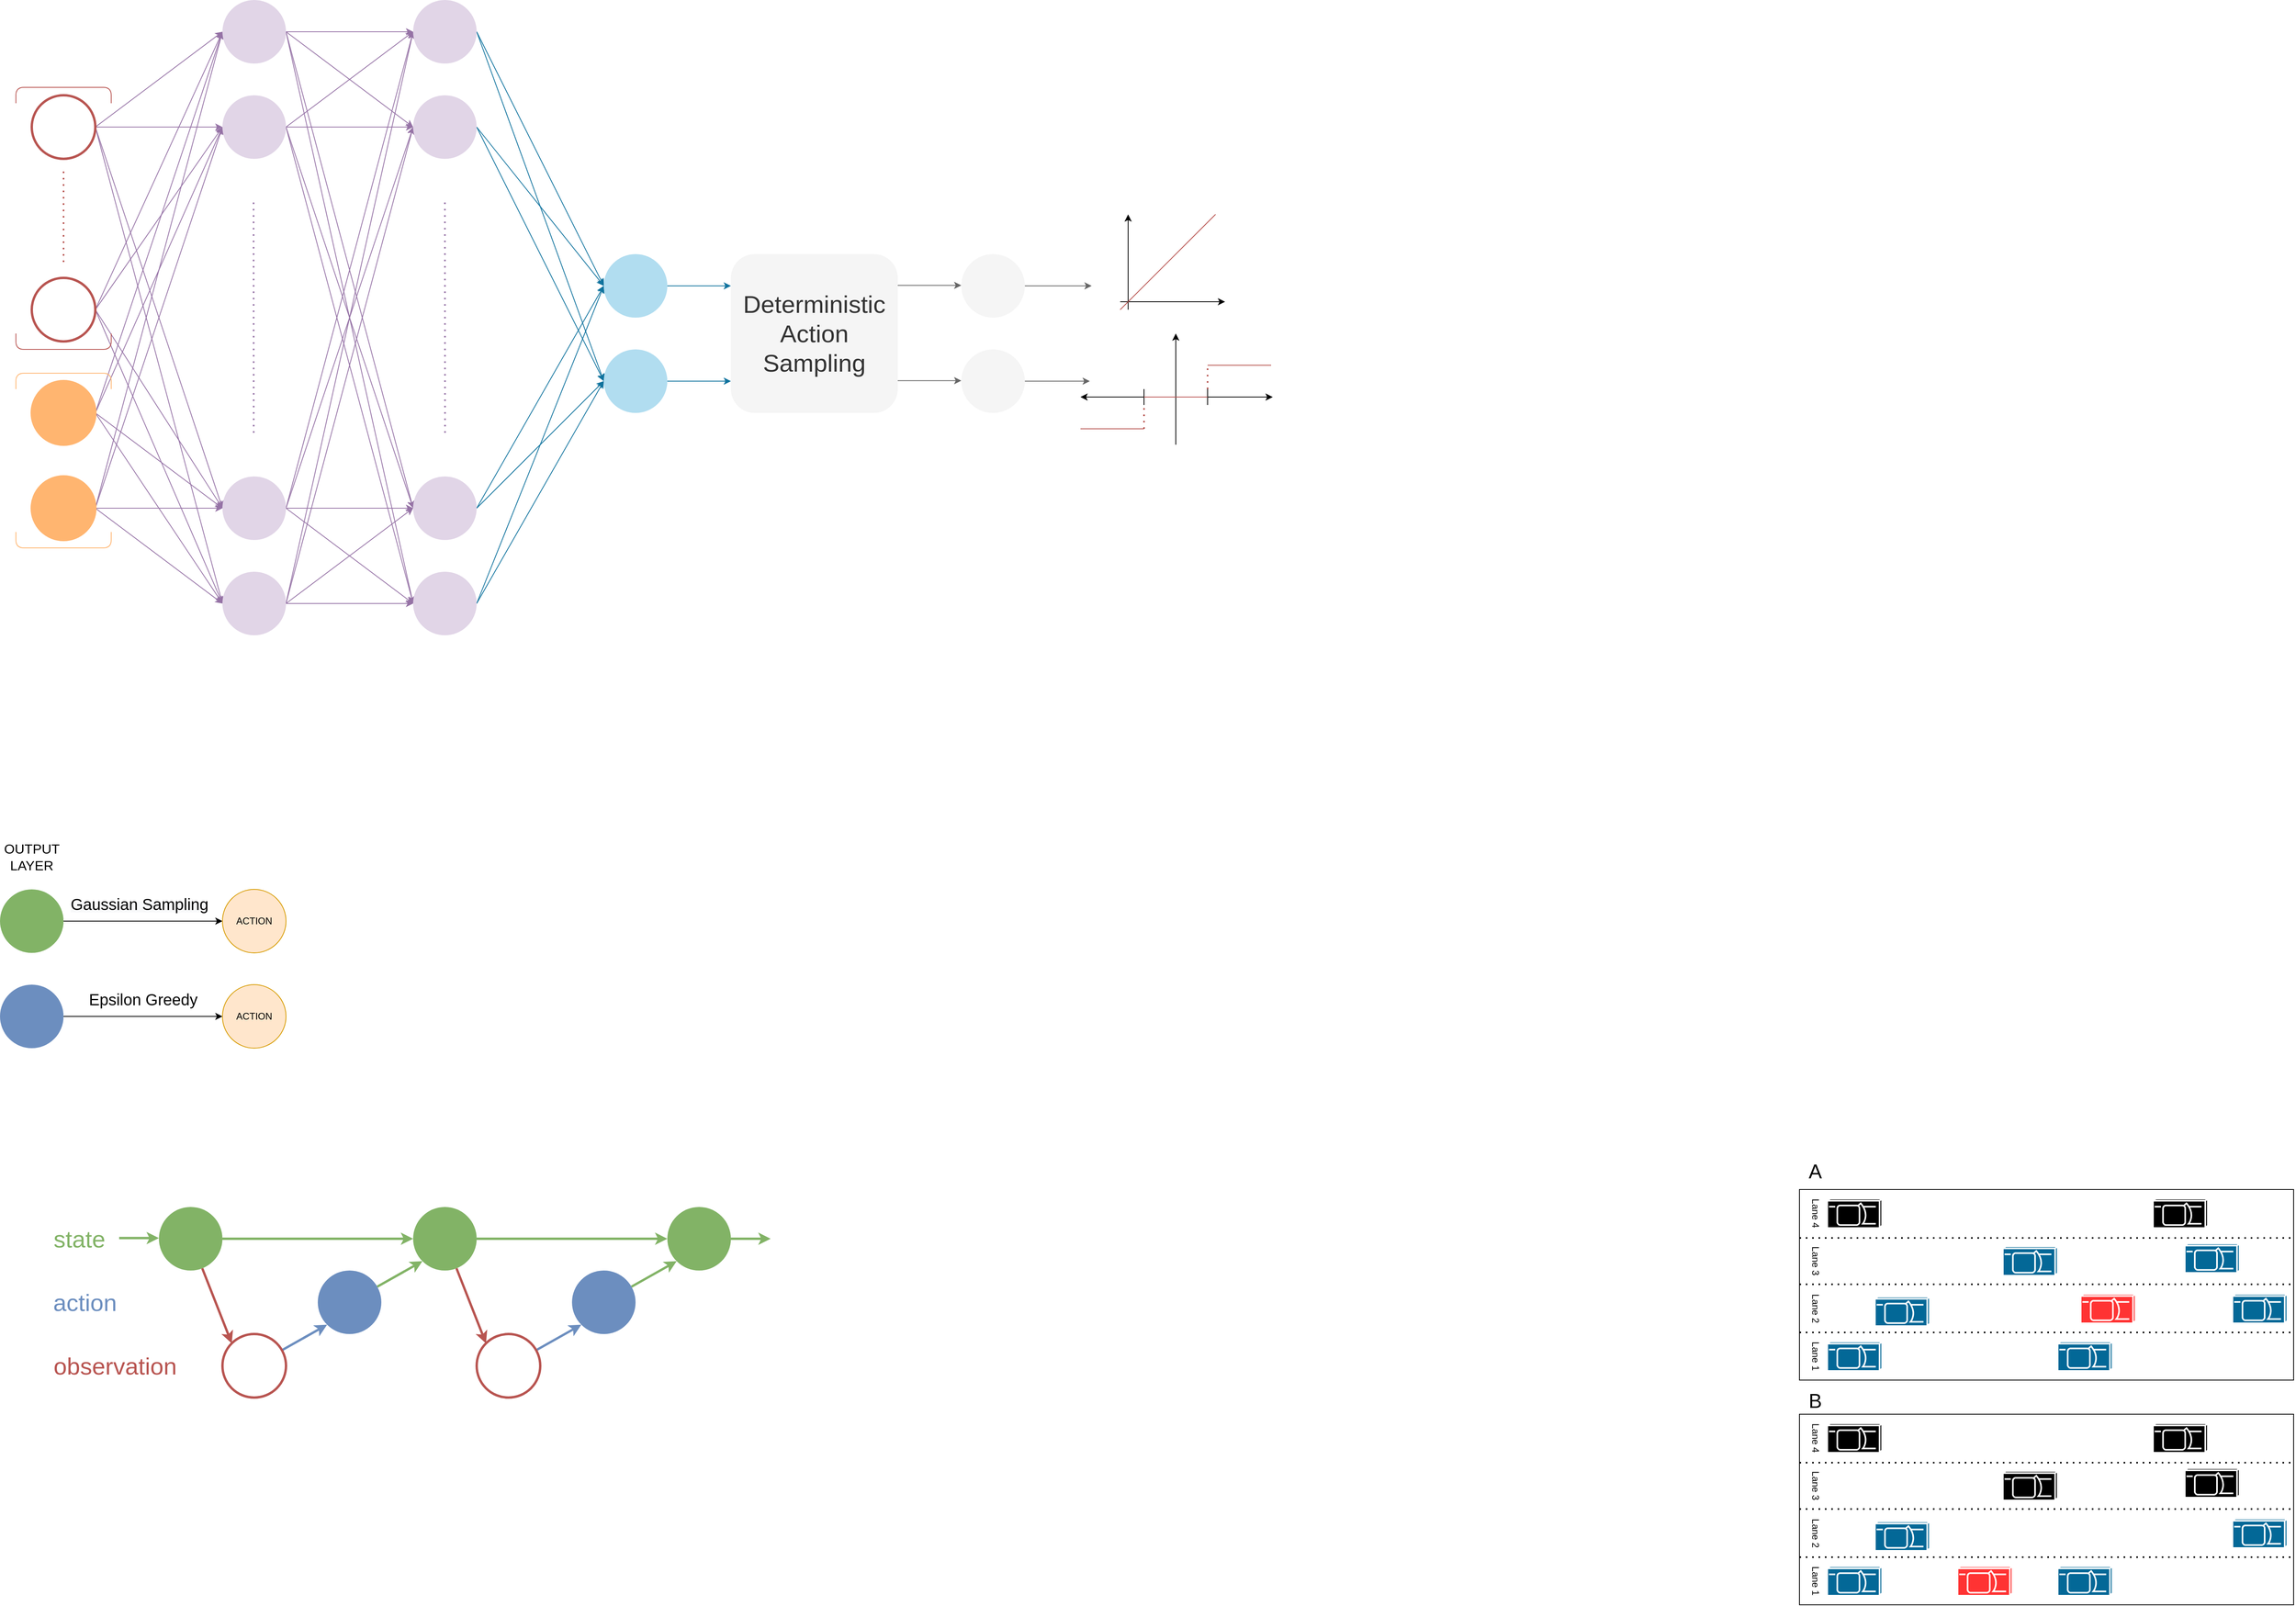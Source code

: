 <mxfile version="14.9.3" type="github">
  <diagram id="J34kAYcYzhJ5-mrnefML" name="Page-1">
    <mxGraphModel dx="1113" dy="1933" grid="0" gridSize="10" guides="1" tooltips="1" connect="1" arrows="1" fold="1" page="1" pageScale="1" pageWidth="1920" pageHeight="1200" math="0" shadow="0">
      <root>
        <mxCell id="0" />
        <mxCell id="1" parent="0" />
        <mxCell id="cygzcmpLsrVy6WZKYC0e-9" style="rounded=0;orthogonalLoop=1;jettySize=auto;html=1;entryX=0;entryY=0;entryDx=0;entryDy=0;fillColor=#f8cecc;strokeColor=#b85450;strokeWidth=3;" parent="1" source="cygzcmpLsrVy6WZKYC0e-1" target="cygzcmpLsrVy6WZKYC0e-2" edge="1">
          <mxGeometry relative="1" as="geometry" />
        </mxCell>
        <mxCell id="cygzcmpLsrVy6WZKYC0e-20" style="edgeStyle=none;rounded=0;orthogonalLoop=1;jettySize=auto;html=1;entryX=0;entryY=0.5;entryDx=0;entryDy=0;fillColor=#d5e8d4;strokeColor=#82b366;strokeWidth=3;" parent="1" source="cygzcmpLsrVy6WZKYC0e-1" target="cygzcmpLsrVy6WZKYC0e-5" edge="1">
          <mxGeometry relative="1" as="geometry" />
        </mxCell>
        <mxCell id="cygzcmpLsrVy6WZKYC0e-1" value="" style="ellipse;whiteSpace=wrap;html=1;aspect=fixed;strokeColor=none;fillColor=#82B366;" parent="1" vertex="1">
          <mxGeometry x="400" y="520" width="80" height="80" as="geometry" />
        </mxCell>
        <mxCell id="cygzcmpLsrVy6WZKYC0e-18" style="edgeStyle=none;rounded=0;orthogonalLoop=1;jettySize=auto;html=1;entryX=0;entryY=1;entryDx=0;entryDy=0;fillColor=#dae8fc;strokeColor=#6c8ebf;strokeWidth=3;" parent="1" source="cygzcmpLsrVy6WZKYC0e-2" target="cygzcmpLsrVy6WZKYC0e-3" edge="1">
          <mxGeometry relative="1" as="geometry" />
        </mxCell>
        <mxCell id="cygzcmpLsrVy6WZKYC0e-2" value="" style="ellipse;whiteSpace=wrap;html=1;aspect=fixed;strokeColor=#b85450;fillColor=none;strokeWidth=3;" parent="1" vertex="1">
          <mxGeometry x="480" y="680" width="80" height="80" as="geometry" />
        </mxCell>
        <mxCell id="cygzcmpLsrVy6WZKYC0e-19" style="edgeStyle=none;rounded=0;orthogonalLoop=1;jettySize=auto;html=1;entryX=0;entryY=1;entryDx=0;entryDy=0;fillColor=#d5e8d4;strokeColor=#82b366;strokeWidth=3;" parent="1" source="cygzcmpLsrVy6WZKYC0e-3" target="cygzcmpLsrVy6WZKYC0e-5" edge="1">
          <mxGeometry relative="1" as="geometry" />
        </mxCell>
        <mxCell id="cygzcmpLsrVy6WZKYC0e-3" value="" style="ellipse;whiteSpace=wrap;html=1;aspect=fixed;strokeColor=none;fillColor=#6C8EBF;" parent="1" vertex="1">
          <mxGeometry x="600" y="600" width="80" height="80" as="geometry" />
        </mxCell>
        <mxCell id="cygzcmpLsrVy6WZKYC0e-13" style="edgeStyle=none;rounded=0;orthogonalLoop=1;jettySize=auto;html=1;entryX=0;entryY=0;entryDx=0;entryDy=0;fillColor=#f8cecc;strokeColor=#b85450;strokeWidth=3;" parent="1" source="cygzcmpLsrVy6WZKYC0e-5" target="cygzcmpLsrVy6WZKYC0e-6" edge="1">
          <mxGeometry relative="1" as="geometry" />
        </mxCell>
        <mxCell id="cygzcmpLsrVy6WZKYC0e-21" style="edgeStyle=none;rounded=0;orthogonalLoop=1;jettySize=auto;html=1;fillColor=#d5e8d4;strokeColor=#82b366;strokeWidth=3;" parent="1" source="cygzcmpLsrVy6WZKYC0e-5" target="cygzcmpLsrVy6WZKYC0e-8" edge="1">
          <mxGeometry relative="1" as="geometry" />
        </mxCell>
        <mxCell id="cygzcmpLsrVy6WZKYC0e-5" value="" style="ellipse;whiteSpace=wrap;html=1;aspect=fixed;strokeColor=none;fillColor=#82B366;" parent="1" vertex="1">
          <mxGeometry x="720" y="520" width="80" height="80" as="geometry" />
        </mxCell>
        <mxCell id="cygzcmpLsrVy6WZKYC0e-16" style="edgeStyle=none;rounded=0;orthogonalLoop=1;jettySize=auto;html=1;entryX=0;entryY=1;entryDx=0;entryDy=0;fillColor=#dae8fc;strokeColor=#6c8ebf;strokeWidth=3;" parent="1" source="cygzcmpLsrVy6WZKYC0e-6" target="cygzcmpLsrVy6WZKYC0e-7" edge="1">
          <mxGeometry relative="1" as="geometry" />
        </mxCell>
        <mxCell id="cygzcmpLsrVy6WZKYC0e-6" value="" style="ellipse;whiteSpace=wrap;html=1;aspect=fixed;strokeColor=#b85450;fillColor=none;strokeWidth=3;" parent="1" vertex="1">
          <mxGeometry x="800" y="680" width="80" height="80" as="geometry" />
        </mxCell>
        <mxCell id="cygzcmpLsrVy6WZKYC0e-17" style="edgeStyle=none;rounded=0;orthogonalLoop=1;jettySize=auto;html=1;entryX=0;entryY=1;entryDx=0;entryDy=0;fillColor=#d5e8d4;strokeColor=#82b366;strokeWidth=3;" parent="1" source="cygzcmpLsrVy6WZKYC0e-7" target="cygzcmpLsrVy6WZKYC0e-8" edge="1">
          <mxGeometry relative="1" as="geometry" />
        </mxCell>
        <mxCell id="cygzcmpLsrVy6WZKYC0e-7" value="" style="ellipse;whiteSpace=wrap;html=1;aspect=fixed;strokeColor=none;fillColor=#6C8EBF;" parent="1" vertex="1">
          <mxGeometry x="920" y="600" width="80" height="80" as="geometry" />
        </mxCell>
        <mxCell id="cygzcmpLsrVy6WZKYC0e-22" style="edgeStyle=none;rounded=0;orthogonalLoop=1;jettySize=auto;html=1;strokeWidth=3;fillColor=#d5e8d4;strokeColor=#82b366;" parent="1" source="cygzcmpLsrVy6WZKYC0e-8" edge="1">
          <mxGeometry relative="1" as="geometry">
            <mxPoint x="1170" y="560" as="targetPoint" />
          </mxGeometry>
        </mxCell>
        <mxCell id="cygzcmpLsrVy6WZKYC0e-8" value="" style="ellipse;whiteSpace=wrap;html=1;aspect=fixed;strokeColor=none;fillColor=#82B366;" parent="1" vertex="1">
          <mxGeometry x="1040" y="520" width="80" height="80" as="geometry" />
        </mxCell>
        <mxCell id="cygzcmpLsrVy6WZKYC0e-23" style="edgeStyle=none;rounded=0;orthogonalLoop=1;jettySize=auto;html=1;strokeWidth=3;fillColor=#d5e8d4;strokeColor=#82b366;" parent="1" edge="1">
          <mxGeometry relative="1" as="geometry">
            <mxPoint x="400" y="559.17" as="targetPoint" />
            <mxPoint x="350" y="559.17" as="sourcePoint" />
          </mxGeometry>
        </mxCell>
        <mxCell id="cygzcmpLsrVy6WZKYC0e-24" value="&lt;font style=&quot;font-size: 30px&quot; color=&quot;#82b366&quot;&gt;state&lt;/font&gt;" style="text;html=1;strokeColor=none;fillColor=none;align=center;verticalAlign=middle;whiteSpace=wrap;rounded=0;" parent="1" vertex="1">
          <mxGeometry x="280" y="550" width="40" height="20" as="geometry" />
        </mxCell>
        <mxCell id="cygzcmpLsrVy6WZKYC0e-26" value="&lt;span style=&quot;font-size: 30px&quot;&gt;&lt;font color=&quot;#6c8ebf&quot;&gt;action&lt;/font&gt;&lt;/span&gt;" style="text;html=1;strokeColor=none;fillColor=none;align=center;verticalAlign=middle;whiteSpace=wrap;rounded=0;" parent="1" vertex="1">
          <mxGeometry x="287" y="630" width="40" height="20" as="geometry" />
        </mxCell>
        <mxCell id="cygzcmpLsrVy6WZKYC0e-27" value="&lt;span style=&quot;font-size: 30px&quot;&gt;&lt;font color=&quot;#b85450&quot;&gt;observation&lt;/font&gt;&lt;/span&gt;" style="text;html=1;strokeColor=none;fillColor=none;align=center;verticalAlign=middle;whiteSpace=wrap;rounded=0;" parent="1" vertex="1">
          <mxGeometry x="325" y="710" width="40" height="20" as="geometry" />
        </mxCell>
        <mxCell id="cygzcmpLsrVy6WZKYC0e-35" style="edgeStyle=none;rounded=0;orthogonalLoop=1;jettySize=auto;html=1;entryX=0.5;entryY=0;entryDx=0;entryDy=0;strokeWidth=3;" parent="1" source="cygzcmpLsrVy6WZKYC0e-27" target="cygzcmpLsrVy6WZKYC0e-27" edge="1">
          <mxGeometry relative="1" as="geometry" />
        </mxCell>
        <mxCell id="VxEENUbsBkE_jdYZC9L_-3" style="edgeStyle=orthogonalEdgeStyle;rounded=0;orthogonalLoop=1;jettySize=auto;html=1;" parent="1" source="VxEENUbsBkE_jdYZC9L_-1" edge="1">
          <mxGeometry relative="1" as="geometry">
            <mxPoint x="480" y="160" as="targetPoint" />
          </mxGeometry>
        </mxCell>
        <mxCell id="VxEENUbsBkE_jdYZC9L_-1" value="" style="ellipse;whiteSpace=wrap;html=1;aspect=fixed;strokeColor=none;fillColor=#82B366;" parent="1" vertex="1">
          <mxGeometry x="200" y="120" width="80" height="80" as="geometry" />
        </mxCell>
        <mxCell id="VxEENUbsBkE_jdYZC9L_-6" style="edgeStyle=orthogonalEdgeStyle;rounded=0;orthogonalLoop=1;jettySize=auto;html=1;" parent="1" source="VxEENUbsBkE_jdYZC9L_-2" edge="1">
          <mxGeometry relative="1" as="geometry">
            <mxPoint x="480" y="280" as="targetPoint" />
          </mxGeometry>
        </mxCell>
        <mxCell id="VxEENUbsBkE_jdYZC9L_-2" value="" style="ellipse;whiteSpace=wrap;html=1;aspect=fixed;strokeColor=none;fillColor=#6C8EBF;" parent="1" vertex="1">
          <mxGeometry x="200" y="240" width="80" height="80" as="geometry" />
        </mxCell>
        <mxCell id="VxEENUbsBkE_jdYZC9L_-7" value="&lt;span style=&quot;color: rgb(0 , 0 , 0) ; font-family: &amp;#34;helvetica&amp;#34; ; font-style: normal ; font-weight: 400 ; letter-spacing: normal ; text-align: center ; text-indent: 0px ; text-transform: none ; word-spacing: 0px ; background-color: rgb(248 , 249 , 250) ; display: inline ; float: none&quot;&gt;&lt;font style=&quot;font-size: 20px&quot;&gt;Gaussian Sampling&lt;/font&gt;&lt;/span&gt;" style="text;whiteSpace=wrap;html=1;" parent="1" vertex="1">
          <mxGeometry x="287" y="120" width="240" height="30" as="geometry" />
        </mxCell>
        <mxCell id="VxEENUbsBkE_jdYZC9L_-8" value="&lt;font style=&quot;font-size: 17px&quot;&gt;OUTPUT LAYER&lt;/font&gt;" style="text;html=1;strokeColor=none;fillColor=none;align=center;verticalAlign=middle;whiteSpace=wrap;rounded=0;" parent="1" vertex="1">
          <mxGeometry x="220" y="70" width="40" height="20" as="geometry" />
        </mxCell>
        <mxCell id="VxEENUbsBkE_jdYZC9L_-9" value="&lt;div style=&quot;text-align: center&quot;&gt;&lt;font style=&quot;font-size: 20px&quot;&gt;Epsilon Greedy&lt;/font&gt;&lt;/div&gt;" style="text;whiteSpace=wrap;html=1;" parent="1" vertex="1">
          <mxGeometry x="310" y="240" width="240" height="30" as="geometry" />
        </mxCell>
        <mxCell id="VxEENUbsBkE_jdYZC9L_-11" value="ACTION&lt;span style=&quot;color: rgba(0 , 0 , 0 , 0) ; font-family: monospace ; font-size: 0px&quot;&gt;%3CmxGraphModel%3E%3Croot%3E%3CmxCell%20id%3D%220%22%2F%3E%3CmxCell%20id%3D%221%22%20parent%3D%220%22%2F%3E%3CmxCell%20id%3D%222%22%20value%3D%22%22%20style%3D%22ellipse%3BwhiteSpace%3Dwrap%3Bhtml%3D1%3Baspect%3Dfixed%3BstrokeColor%3Dnone%3BfillColor%3D%2382B366%3B%22%20vertex%3D%221%22%20parent%3D%221%22%3E%3CmxGeometry%20x%3D%22200%22%20y%3D%22120%22%20width%3D%2280%22%20height%3D%2280%22%20as%3D%22geometry%22%2F%3E%3C%2FmxCell%3E%3C%2Froot%3E%3C%2FmxGraphModel%3E&lt;/span&gt;" style="ellipse;whiteSpace=wrap;html=1;aspect=fixed;strokeColor=#d79b00;fillColor=#ffe6cc;" parent="1" vertex="1">
          <mxGeometry x="480" y="120" width="80" height="80" as="geometry" />
        </mxCell>
        <mxCell id="VxEENUbsBkE_jdYZC9L_-12" value="ACTION&lt;span style=&quot;color: rgba(0 , 0 , 0 , 0) ; font-family: monospace ; font-size: 0px&quot;&gt;%3CmxGraphModel%3E%3Croot%3E%3CmxCell%20id%3D%220%22%2F%3E%3CmxCell%20id%3D%221%22%20parent%3D%220%22%2F%3E%3CmxCell%20id%3D%222%22%20value%3D%22%22%20style%3D%22ellipse%3BwhiteSpace%3Dwrap%3Bhtml%3D1%3Baspect%3Dfixed%3BstrokeColor%3Dnone%3BfillColor%3D%2382B366%3B%22%20vertex%3D%221%22%20parent%3D%221%22%3E%3CmxGeometry%20x%3D%22200%22%20y%3D%22120%22%20width%3D%2280%22%20height%3D%2280%22%20as%3D%22geometry%22%2F%3E%3C%2FmxCell%3E%3C%2Froot%3E%3C%2FmxGraphModel%3E&lt;/span&gt;" style="ellipse;whiteSpace=wrap;html=1;aspect=fixed;strokeColor=#d79b00;fillColor=#ffe6cc;" parent="1" vertex="1">
          <mxGeometry x="480" y="240" width="80" height="80" as="geometry" />
        </mxCell>
        <mxCell id="l2JFm-4QCezU0gFR-i_Y-20" style="rounded=0;orthogonalLoop=1;jettySize=auto;html=1;entryX=0;entryY=0.5;entryDx=0;entryDy=0;strokeColor=#9673a6;exitX=1;exitY=0.5;exitDx=0;exitDy=0;fillColor=#e1d5e7;" parent="1" source="l2JFm-4QCezU0gFR-i_Y-1" target="l2JFm-4QCezU0gFR-i_Y-11" edge="1">
          <mxGeometry relative="1" as="geometry" />
        </mxCell>
        <mxCell id="l2JFm-4QCezU0gFR-i_Y-21" style="edgeStyle=none;rounded=0;orthogonalLoop=1;jettySize=auto;html=1;entryX=0;entryY=0.5;entryDx=0;entryDy=0;strokeColor=#9673a6;fillColor=#e1d5e7;" parent="1" source="l2JFm-4QCezU0gFR-i_Y-1" target="l2JFm-4QCezU0gFR-i_Y-10" edge="1">
          <mxGeometry relative="1" as="geometry" />
        </mxCell>
        <mxCell id="l2JFm-4QCezU0gFR-i_Y-22" style="edgeStyle=none;rounded=0;orthogonalLoop=1;jettySize=auto;html=1;entryX=0;entryY=0.5;entryDx=0;entryDy=0;strokeColor=#9673a6;exitX=1;exitY=0.5;exitDx=0;exitDy=0;fillColor=#e1d5e7;" parent="1" source="l2JFm-4QCezU0gFR-i_Y-1" target="l2JFm-4QCezU0gFR-i_Y-13" edge="1">
          <mxGeometry relative="1" as="geometry" />
        </mxCell>
        <mxCell id="l2JFm-4QCezU0gFR-i_Y-23" style="edgeStyle=none;rounded=0;orthogonalLoop=1;jettySize=auto;html=1;entryX=0;entryY=0.5;entryDx=0;entryDy=0;strokeColor=#9673a6;exitX=1;exitY=0.5;exitDx=0;exitDy=0;fillColor=#e1d5e7;" parent="1" source="l2JFm-4QCezU0gFR-i_Y-1" target="l2JFm-4QCezU0gFR-i_Y-12" edge="1">
          <mxGeometry relative="1" as="geometry" />
        </mxCell>
        <mxCell id="l2JFm-4QCezU0gFR-i_Y-1" value="" style="ellipse;whiteSpace=wrap;html=1;aspect=fixed;strokeColor=#b85450;fillColor=none;strokeWidth=3;" parent="1" vertex="1">
          <mxGeometry x="240" y="-880" width="80" height="80" as="geometry" />
        </mxCell>
        <mxCell id="l2JFm-4QCezU0gFR-i_Y-26" style="edgeStyle=none;rounded=0;orthogonalLoop=1;jettySize=auto;html=1;entryX=0;entryY=0.5;entryDx=0;entryDy=0;strokeColor=#9673a6;exitX=1;exitY=0.5;exitDx=0;exitDy=0;fillColor=#e1d5e7;" parent="1" source="l2JFm-4QCezU0gFR-i_Y-2" target="l2JFm-4QCezU0gFR-i_Y-11" edge="1">
          <mxGeometry relative="1" as="geometry" />
        </mxCell>
        <mxCell id="l2JFm-4QCezU0gFR-i_Y-27" style="edgeStyle=none;rounded=0;orthogonalLoop=1;jettySize=auto;html=1;entryX=0;entryY=0.5;entryDx=0;entryDy=0;strokeColor=#9673a6;exitX=1;exitY=0.5;exitDx=0;exitDy=0;fillColor=#e1d5e7;" parent="1" source="l2JFm-4QCezU0gFR-i_Y-2" target="l2JFm-4QCezU0gFR-i_Y-10" edge="1">
          <mxGeometry relative="1" as="geometry">
            <mxPoint x="380" y="-600" as="sourcePoint" />
          </mxGeometry>
        </mxCell>
        <mxCell id="l2JFm-4QCezU0gFR-i_Y-28" style="edgeStyle=none;rounded=0;orthogonalLoop=1;jettySize=auto;html=1;entryX=0;entryY=0.5;entryDx=0;entryDy=0;strokeColor=#9673a6;exitX=1;exitY=0.5;exitDx=0;exitDy=0;fillColor=#e1d5e7;" parent="1" source="l2JFm-4QCezU0gFR-i_Y-2" target="l2JFm-4QCezU0gFR-i_Y-13" edge="1">
          <mxGeometry relative="1" as="geometry" />
        </mxCell>
        <mxCell id="l2JFm-4QCezU0gFR-i_Y-29" style="edgeStyle=none;rounded=0;orthogonalLoop=1;jettySize=auto;html=1;entryX=0;entryY=0.5;entryDx=0;entryDy=0;strokeColor=#9673a6;exitX=1;exitY=0.5;exitDx=0;exitDy=0;fillColor=#e1d5e7;" parent="1" source="l2JFm-4QCezU0gFR-i_Y-2" target="l2JFm-4QCezU0gFR-i_Y-12" edge="1">
          <mxGeometry relative="1" as="geometry" />
        </mxCell>
        <mxCell id="l2JFm-4QCezU0gFR-i_Y-2" value="" style="ellipse;whiteSpace=wrap;html=1;aspect=fixed;strokeColor=#b85450;fillColor=none;strokeWidth=3;" parent="1" vertex="1">
          <mxGeometry x="240" y="-650" width="80" height="80" as="geometry" />
        </mxCell>
        <mxCell id="l2JFm-4QCezU0gFR-i_Y-34" style="edgeStyle=none;rounded=0;orthogonalLoop=1;jettySize=auto;html=1;entryX=0;entryY=0.5;entryDx=0;entryDy=0;strokeColor=#9673a6;exitX=1;exitY=0.5;exitDx=0;exitDy=0;fillColor=#e1d5e7;" parent="1" source="l2JFm-4QCezU0gFR-i_Y-3" target="l2JFm-4QCezU0gFR-i_Y-12" edge="1">
          <mxGeometry relative="1" as="geometry" />
        </mxCell>
        <mxCell id="l2JFm-4QCezU0gFR-i_Y-35" style="edgeStyle=none;rounded=0;orthogonalLoop=1;jettySize=auto;html=1;entryX=0;entryY=0.5;entryDx=0;entryDy=0;strokeColor=#9673a6;exitX=1;exitY=0.5;exitDx=0;exitDy=0;fillColor=#e1d5e7;" parent="1" source="l2JFm-4QCezU0gFR-i_Y-3" target="l2JFm-4QCezU0gFR-i_Y-13" edge="1">
          <mxGeometry relative="1" as="geometry" />
        </mxCell>
        <mxCell id="l2JFm-4QCezU0gFR-i_Y-36" style="edgeStyle=none;rounded=0;orthogonalLoop=1;jettySize=auto;html=1;entryX=0;entryY=0.5;entryDx=0;entryDy=0;strokeColor=#9673a6;exitX=1;exitY=0.5;exitDx=0;exitDy=0;fillColor=#e1d5e7;" parent="1" source="l2JFm-4QCezU0gFR-i_Y-3" target="l2JFm-4QCezU0gFR-i_Y-10" edge="1">
          <mxGeometry relative="1" as="geometry">
            <mxPoint x="390" y="-480" as="sourcePoint" />
          </mxGeometry>
        </mxCell>
        <mxCell id="l2JFm-4QCezU0gFR-i_Y-37" style="edgeStyle=none;rounded=0;orthogonalLoop=1;jettySize=auto;html=1;entryX=0;entryY=0.5;entryDx=0;entryDy=0;strokeColor=#9673a6;exitX=1;exitY=0.5;exitDx=0;exitDy=0;fillColor=#e1d5e7;" parent="1" source="l2JFm-4QCezU0gFR-i_Y-3" target="l2JFm-4QCezU0gFR-i_Y-11" edge="1">
          <mxGeometry relative="1" as="geometry" />
        </mxCell>
        <mxCell id="l2JFm-4QCezU0gFR-i_Y-3" value="" style="ellipse;whiteSpace=wrap;html=1;aspect=fixed;strokeWidth=3;strokeColor=#FFB570;fillColor=#FFB570;" parent="1" vertex="1">
          <mxGeometry x="240" y="-520" width="80" height="80" as="geometry" />
        </mxCell>
        <mxCell id="l2JFm-4QCezU0gFR-i_Y-30" style="edgeStyle=none;rounded=0;orthogonalLoop=1;jettySize=auto;html=1;entryX=0;entryY=0.5;entryDx=0;entryDy=0;strokeColor=#9673a6;exitX=1;exitY=0.5;exitDx=0;exitDy=0;fillColor=#e1d5e7;" parent="1" source="l2JFm-4QCezU0gFR-i_Y-4" target="l2JFm-4QCezU0gFR-i_Y-12" edge="1">
          <mxGeometry relative="1" as="geometry" />
        </mxCell>
        <mxCell id="l2JFm-4QCezU0gFR-i_Y-31" style="edgeStyle=none;rounded=0;orthogonalLoop=1;jettySize=auto;html=1;entryX=0;entryY=0.5;entryDx=0;entryDy=0;strokeColor=#9673a6;fillColor=#e1d5e7;" parent="1" source="l2JFm-4QCezU0gFR-i_Y-4" target="l2JFm-4QCezU0gFR-i_Y-13" edge="1">
          <mxGeometry relative="1" as="geometry" />
        </mxCell>
        <mxCell id="l2JFm-4QCezU0gFR-i_Y-32" style="edgeStyle=none;rounded=0;orthogonalLoop=1;jettySize=auto;html=1;entryX=0;entryY=0.5;entryDx=0;entryDy=0;strokeColor=#9673a6;exitX=1;exitY=0.5;exitDx=0;exitDy=0;fillColor=#e1d5e7;" parent="1" source="l2JFm-4QCezU0gFR-i_Y-4" target="l2JFm-4QCezU0gFR-i_Y-10" edge="1">
          <mxGeometry relative="1" as="geometry" />
        </mxCell>
        <mxCell id="l2JFm-4QCezU0gFR-i_Y-33" style="edgeStyle=none;rounded=0;orthogonalLoop=1;jettySize=auto;html=1;entryX=0;entryY=0.5;entryDx=0;entryDy=0;strokeColor=#9673a6;exitX=1;exitY=0.5;exitDx=0;exitDy=0;fillColor=#e1d5e7;" parent="1" source="l2JFm-4QCezU0gFR-i_Y-4" target="l2JFm-4QCezU0gFR-i_Y-11" edge="1">
          <mxGeometry relative="1" as="geometry" />
        </mxCell>
        <mxCell id="l2JFm-4QCezU0gFR-i_Y-4" value="" style="ellipse;whiteSpace=wrap;html=1;aspect=fixed;strokeWidth=3;strokeColor=#FFB570;fillColor=#FFB570;" parent="1" vertex="1">
          <mxGeometry x="240" y="-400" width="80" height="80" as="geometry" />
        </mxCell>
        <mxCell id="l2JFm-4QCezU0gFR-i_Y-5" value="" style="endArrow=none;html=1;strokeColor=#FFB570;" parent="1" edge="1">
          <mxGeometry width="50" height="50" relative="1" as="geometry">
            <mxPoint x="340" y="-510" as="sourcePoint" />
            <mxPoint x="220" y="-510" as="targetPoint" />
            <Array as="points">
              <mxPoint x="340" y="-530" />
              <mxPoint x="280" y="-530" />
              <mxPoint x="220" y="-530" />
            </Array>
          </mxGeometry>
        </mxCell>
        <mxCell id="l2JFm-4QCezU0gFR-i_Y-6" value="" style="endArrow=none;html=1;strokeColor=#FFB570;" parent="1" edge="1">
          <mxGeometry width="50" height="50" relative="1" as="geometry">
            <mxPoint x="340" y="-330" as="sourcePoint" />
            <mxPoint x="220" y="-330" as="targetPoint" />
            <Array as="points">
              <mxPoint x="340" y="-310" />
              <mxPoint x="220" y="-310" />
            </Array>
          </mxGeometry>
        </mxCell>
        <mxCell id="l2JFm-4QCezU0gFR-i_Y-7" value="" style="endArrow=none;html=1;strokeColor=#B85450;" parent="1" edge="1">
          <mxGeometry width="50" height="50" relative="1" as="geometry">
            <mxPoint x="340" y="-870" as="sourcePoint" />
            <mxPoint x="220" y="-870" as="targetPoint" />
            <Array as="points">
              <mxPoint x="340" y="-890" />
              <mxPoint x="280" y="-890" />
              <mxPoint x="220" y="-890" />
            </Array>
          </mxGeometry>
        </mxCell>
        <mxCell id="l2JFm-4QCezU0gFR-i_Y-8" value="" style="endArrow=none;html=1;strokeColor=#B85450;" parent="1" edge="1">
          <mxGeometry width="50" height="50" relative="1" as="geometry">
            <mxPoint x="340" y="-580" as="sourcePoint" />
            <mxPoint x="220" y="-580" as="targetPoint" />
            <Array as="points">
              <mxPoint x="340" y="-560" />
              <mxPoint x="220" y="-560" />
            </Array>
          </mxGeometry>
        </mxCell>
        <mxCell id="l2JFm-4QCezU0gFR-i_Y-9" value="" style="endArrow=none;dashed=1;html=1;dashPattern=1 3;strokeWidth=2;strokeColor=#B85450;" parent="1" edge="1">
          <mxGeometry width="50" height="50" relative="1" as="geometry">
            <mxPoint x="280" y="-670" as="sourcePoint" />
            <mxPoint x="280" y="-790" as="targetPoint" />
          </mxGeometry>
        </mxCell>
        <mxCell id="l2JFm-4QCezU0gFR-i_Y-44" style="edgeStyle=none;rounded=0;orthogonalLoop=1;jettySize=auto;html=1;entryX=0;entryY=0.5;entryDx=0;entryDy=0;strokeColor=#9673a6;fillColor=#e1d5e7;" parent="1" source="l2JFm-4QCezU0gFR-i_Y-10" target="l2JFm-4QCezU0gFR-i_Y-14" edge="1">
          <mxGeometry relative="1" as="geometry" />
        </mxCell>
        <mxCell id="l2JFm-4QCezU0gFR-i_Y-45" style="edgeStyle=none;rounded=0;orthogonalLoop=1;jettySize=auto;html=1;entryX=0;entryY=0.5;entryDx=0;entryDy=0;strokeColor=#9673a6;exitX=1;exitY=0.5;exitDx=0;exitDy=0;fillColor=#e1d5e7;" parent="1" source="l2JFm-4QCezU0gFR-i_Y-10" target="l2JFm-4QCezU0gFR-i_Y-15" edge="1">
          <mxGeometry relative="1" as="geometry" />
        </mxCell>
        <mxCell id="l2JFm-4QCezU0gFR-i_Y-49" style="edgeStyle=none;rounded=0;orthogonalLoop=1;jettySize=auto;html=1;entryX=0;entryY=0.5;entryDx=0;entryDy=0;strokeColor=#9673a6;exitX=1;exitY=0.5;exitDx=0;exitDy=0;fillColor=#e1d5e7;" parent="1" source="l2JFm-4QCezU0gFR-i_Y-10" target="l2JFm-4QCezU0gFR-i_Y-17" edge="1">
          <mxGeometry relative="1" as="geometry" />
        </mxCell>
        <mxCell id="l2JFm-4QCezU0gFR-i_Y-50" style="edgeStyle=none;rounded=0;orthogonalLoop=1;jettySize=auto;html=1;entryX=0;entryY=0.5;entryDx=0;entryDy=0;strokeColor=#9673a6;exitX=1;exitY=0.5;exitDx=0;exitDy=0;fillColor=#e1d5e7;" parent="1" source="l2JFm-4QCezU0gFR-i_Y-10" target="l2JFm-4QCezU0gFR-i_Y-16" edge="1">
          <mxGeometry relative="1" as="geometry" />
        </mxCell>
        <mxCell id="l2JFm-4QCezU0gFR-i_Y-10" value="" style="ellipse;whiteSpace=wrap;html=1;aspect=fixed;fillColor=#e1d5e7;strokeWidth=3;strokeColor=none;" parent="1" vertex="1">
          <mxGeometry x="480" y="-880" width="80" height="80" as="geometry" />
        </mxCell>
        <mxCell id="l2JFm-4QCezU0gFR-i_Y-39" style="edgeStyle=none;rounded=0;orthogonalLoop=1;jettySize=auto;html=1;entryX=0;entryY=0.5;entryDx=0;entryDy=0;strokeColor=#9673a6;fillColor=#e1d5e7;" parent="1" source="l2JFm-4QCezU0gFR-i_Y-11" target="l2JFm-4QCezU0gFR-i_Y-15" edge="1">
          <mxGeometry relative="1" as="geometry" />
        </mxCell>
        <mxCell id="l2JFm-4QCezU0gFR-i_Y-40" style="edgeStyle=none;rounded=0;orthogonalLoop=1;jettySize=auto;html=1;entryX=0;entryY=0.5;entryDx=0;entryDy=0;strokeColor=#9673a6;exitX=1;exitY=0.5;exitDx=0;exitDy=0;fillColor=#e1d5e7;" parent="1" source="l2JFm-4QCezU0gFR-i_Y-11" target="l2JFm-4QCezU0gFR-i_Y-14" edge="1">
          <mxGeometry relative="1" as="geometry" />
        </mxCell>
        <mxCell id="l2JFm-4QCezU0gFR-i_Y-41" style="edgeStyle=none;rounded=0;orthogonalLoop=1;jettySize=auto;html=1;entryX=0;entryY=0.5;entryDx=0;entryDy=0;strokeColor=#9673a6;exitX=1;exitY=0.5;exitDx=0;exitDy=0;fillColor=#e1d5e7;" parent="1" source="l2JFm-4QCezU0gFR-i_Y-11" target="l2JFm-4QCezU0gFR-i_Y-17" edge="1">
          <mxGeometry relative="1" as="geometry" />
        </mxCell>
        <mxCell id="l2JFm-4QCezU0gFR-i_Y-43" style="edgeStyle=none;rounded=0;orthogonalLoop=1;jettySize=auto;html=1;entryX=0;entryY=0.5;entryDx=0;entryDy=0;strokeColor=#9673a6;exitX=1;exitY=0.5;exitDx=0;exitDy=0;fillColor=#e1d5e7;" parent="1" source="l2JFm-4QCezU0gFR-i_Y-11" target="l2JFm-4QCezU0gFR-i_Y-16" edge="1">
          <mxGeometry relative="1" as="geometry" />
        </mxCell>
        <mxCell id="l2JFm-4QCezU0gFR-i_Y-11" value="" style="ellipse;whiteSpace=wrap;html=1;aspect=fixed;fillColor=#e1d5e7;strokeWidth=3;strokeColor=none;" parent="1" vertex="1">
          <mxGeometry x="480" y="-1000" width="80" height="80" as="geometry" />
        </mxCell>
        <mxCell id="l2JFm-4QCezU0gFR-i_Y-47" style="edgeStyle=none;rounded=0;orthogonalLoop=1;jettySize=auto;html=1;entryX=0;entryY=0.5;entryDx=0;entryDy=0;strokeColor=#9673a6;fillColor=#e1d5e7;" parent="1" source="l2JFm-4QCezU0gFR-i_Y-12" target="l2JFm-4QCezU0gFR-i_Y-16" edge="1">
          <mxGeometry relative="1" as="geometry" />
        </mxCell>
        <mxCell id="l2JFm-4QCezU0gFR-i_Y-48" style="edgeStyle=none;rounded=0;orthogonalLoop=1;jettySize=auto;html=1;entryX=0;entryY=0.5;entryDx=0;entryDy=0;strokeColor=#9673a6;exitX=1;exitY=0.5;exitDx=0;exitDy=0;fillColor=#e1d5e7;" parent="1" source="l2JFm-4QCezU0gFR-i_Y-12" target="l2JFm-4QCezU0gFR-i_Y-17" edge="1">
          <mxGeometry relative="1" as="geometry" />
        </mxCell>
        <mxCell id="l2JFm-4QCezU0gFR-i_Y-54" style="edgeStyle=none;rounded=0;orthogonalLoop=1;jettySize=auto;html=1;entryX=0;entryY=0.5;entryDx=0;entryDy=0;strokeColor=#9673a6;exitX=1;exitY=0.5;exitDx=0;exitDy=0;fillColor=#e1d5e7;" parent="1" source="l2JFm-4QCezU0gFR-i_Y-12" target="l2JFm-4QCezU0gFR-i_Y-14" edge="1">
          <mxGeometry relative="1" as="geometry" />
        </mxCell>
        <mxCell id="l2JFm-4QCezU0gFR-i_Y-55" style="edgeStyle=none;rounded=0;orthogonalLoop=1;jettySize=auto;html=1;entryX=0;entryY=0.5;entryDx=0;entryDy=0;strokeColor=#9673a6;exitX=1;exitY=0.5;exitDx=0;exitDy=0;fillColor=#e1d5e7;" parent="1" source="l2JFm-4QCezU0gFR-i_Y-12" target="l2JFm-4QCezU0gFR-i_Y-15" edge="1">
          <mxGeometry relative="1" as="geometry" />
        </mxCell>
        <mxCell id="l2JFm-4QCezU0gFR-i_Y-12" value="" style="ellipse;whiteSpace=wrap;html=1;aspect=fixed;fillColor=#e1d5e7;strokeWidth=3;strokeColor=none;" parent="1" vertex="1">
          <mxGeometry x="480" y="-280" width="80" height="80" as="geometry" />
        </mxCell>
        <mxCell id="l2JFm-4QCezU0gFR-i_Y-46" style="edgeStyle=none;rounded=0;orthogonalLoop=1;jettySize=auto;html=1;entryX=0;entryY=0.5;entryDx=0;entryDy=0;strokeColor=#9673a6;fillColor=#e1d5e7;" parent="1" source="l2JFm-4QCezU0gFR-i_Y-13" target="l2JFm-4QCezU0gFR-i_Y-17" edge="1">
          <mxGeometry relative="1" as="geometry" />
        </mxCell>
        <mxCell id="l2JFm-4QCezU0gFR-i_Y-51" style="edgeStyle=none;rounded=0;orthogonalLoop=1;jettySize=auto;html=1;entryX=0;entryY=0.5;entryDx=0;entryDy=0;strokeColor=#9673a6;exitX=1;exitY=0.5;exitDx=0;exitDy=0;fillColor=#e1d5e7;" parent="1" source="l2JFm-4QCezU0gFR-i_Y-13" target="l2JFm-4QCezU0gFR-i_Y-16" edge="1">
          <mxGeometry relative="1" as="geometry" />
        </mxCell>
        <mxCell id="l2JFm-4QCezU0gFR-i_Y-52" style="edgeStyle=none;rounded=0;orthogonalLoop=1;jettySize=auto;html=1;entryX=0;entryY=0.5;entryDx=0;entryDy=0;strokeColor=#9673a6;exitX=1;exitY=0.5;exitDx=0;exitDy=0;fillColor=#e1d5e7;" parent="1" source="l2JFm-4QCezU0gFR-i_Y-13" target="l2JFm-4QCezU0gFR-i_Y-14" edge="1">
          <mxGeometry relative="1" as="geometry" />
        </mxCell>
        <mxCell id="l2JFm-4QCezU0gFR-i_Y-53" style="edgeStyle=none;rounded=0;orthogonalLoop=1;jettySize=auto;html=1;entryX=0;entryY=0.5;entryDx=0;entryDy=0;strokeColor=#9673a6;exitX=1;exitY=0.5;exitDx=0;exitDy=0;fillColor=#e1d5e7;" parent="1" source="l2JFm-4QCezU0gFR-i_Y-13" target="l2JFm-4QCezU0gFR-i_Y-15" edge="1">
          <mxGeometry relative="1" as="geometry" />
        </mxCell>
        <mxCell id="l2JFm-4QCezU0gFR-i_Y-13" value="" style="ellipse;whiteSpace=wrap;html=1;aspect=fixed;fillColor=#e1d5e7;strokeWidth=3;strokeColor=none;" parent="1" vertex="1">
          <mxGeometry x="480" y="-400" width="80" height="80" as="geometry" />
        </mxCell>
        <mxCell id="l2JFm-4QCezU0gFR-i_Y-60" style="edgeStyle=none;rounded=0;orthogonalLoop=1;jettySize=auto;html=1;entryX=0;entryY=0.5;entryDx=0;entryDy=0;strokeColor=#10739e;fillColor=#b1ddf0;exitX=1;exitY=0.5;exitDx=0;exitDy=0;" parent="1" source="l2JFm-4QCezU0gFR-i_Y-14" target="l2JFm-4QCezU0gFR-i_Y-19" edge="1">
          <mxGeometry relative="1" as="geometry" />
        </mxCell>
        <mxCell id="l2JFm-4QCezU0gFR-i_Y-61" style="edgeStyle=none;rounded=0;orthogonalLoop=1;jettySize=auto;html=1;entryX=0;entryY=0.5;entryDx=0;entryDy=0;strokeColor=#10739e;fillColor=#b1ddf0;exitX=1;exitY=0.5;exitDx=0;exitDy=0;" parent="1" source="l2JFm-4QCezU0gFR-i_Y-14" target="l2JFm-4QCezU0gFR-i_Y-18" edge="1">
          <mxGeometry relative="1" as="geometry" />
        </mxCell>
        <mxCell id="l2JFm-4QCezU0gFR-i_Y-14" value="" style="ellipse;whiteSpace=wrap;html=1;aspect=fixed;fillColor=#e1d5e7;strokeWidth=3;strokeColor=none;" parent="1" vertex="1">
          <mxGeometry x="720" y="-880" width="80" height="80" as="geometry" />
        </mxCell>
        <mxCell id="l2JFm-4QCezU0gFR-i_Y-62" style="edgeStyle=none;rounded=0;orthogonalLoop=1;jettySize=auto;html=1;entryX=0;entryY=0.5;entryDx=0;entryDy=0;strokeColor=#10739e;fillColor=#b1ddf0;exitX=1;exitY=0.5;exitDx=0;exitDy=0;" parent="1" source="l2JFm-4QCezU0gFR-i_Y-15" target="l2JFm-4QCezU0gFR-i_Y-19" edge="1">
          <mxGeometry relative="1" as="geometry" />
        </mxCell>
        <mxCell id="l2JFm-4QCezU0gFR-i_Y-63" style="edgeStyle=none;rounded=0;orthogonalLoop=1;jettySize=auto;html=1;entryX=0;entryY=0.5;entryDx=0;entryDy=0;strokeColor=#10739e;fillColor=#b1ddf0;exitX=1;exitY=0.5;exitDx=0;exitDy=0;" parent="1" source="l2JFm-4QCezU0gFR-i_Y-15" target="l2JFm-4QCezU0gFR-i_Y-18" edge="1">
          <mxGeometry relative="1" as="geometry" />
        </mxCell>
        <mxCell id="l2JFm-4QCezU0gFR-i_Y-15" value="" style="ellipse;whiteSpace=wrap;html=1;aspect=fixed;fillColor=#e1d5e7;strokeWidth=3;strokeColor=none;" parent="1" vertex="1">
          <mxGeometry x="720" y="-1000" width="80" height="80" as="geometry" />
        </mxCell>
        <mxCell id="l2JFm-4QCezU0gFR-i_Y-58" style="edgeStyle=none;rounded=0;orthogonalLoop=1;jettySize=auto;html=1;entryX=0;entryY=0.5;entryDx=0;entryDy=0;strokeColor=#10739e;fillColor=#b1ddf0;exitX=1;exitY=0.5;exitDx=0;exitDy=0;" parent="1" source="l2JFm-4QCezU0gFR-i_Y-16" target="l2JFm-4QCezU0gFR-i_Y-18" edge="1">
          <mxGeometry relative="1" as="geometry" />
        </mxCell>
        <mxCell id="l2JFm-4QCezU0gFR-i_Y-59" style="edgeStyle=none;rounded=0;orthogonalLoop=1;jettySize=auto;html=1;entryX=0;entryY=0.5;entryDx=0;entryDy=0;strokeColor=#10739e;fillColor=#b1ddf0;exitX=1;exitY=0.5;exitDx=0;exitDy=0;" parent="1" source="l2JFm-4QCezU0gFR-i_Y-16" target="l2JFm-4QCezU0gFR-i_Y-19" edge="1">
          <mxGeometry relative="1" as="geometry" />
        </mxCell>
        <mxCell id="l2JFm-4QCezU0gFR-i_Y-16" value="" style="ellipse;whiteSpace=wrap;html=1;aspect=fixed;fillColor=#e1d5e7;strokeWidth=3;strokeColor=none;" parent="1" vertex="1">
          <mxGeometry x="720" y="-280" width="80" height="80" as="geometry" />
        </mxCell>
        <mxCell id="l2JFm-4QCezU0gFR-i_Y-56" style="edgeStyle=none;rounded=0;orthogonalLoop=1;jettySize=auto;html=1;entryX=0;entryY=0.5;entryDx=0;entryDy=0;strokeColor=#10739e;fillColor=#b1ddf0;exitX=1;exitY=0.5;exitDx=0;exitDy=0;" parent="1" source="l2JFm-4QCezU0gFR-i_Y-17" target="l2JFm-4QCezU0gFR-i_Y-18" edge="1">
          <mxGeometry relative="1" as="geometry" />
        </mxCell>
        <mxCell id="l2JFm-4QCezU0gFR-i_Y-57" style="edgeStyle=none;rounded=0;orthogonalLoop=1;jettySize=auto;html=1;entryX=0;entryY=0.5;entryDx=0;entryDy=0;strokeColor=#10739e;fillColor=#b1ddf0;exitX=1;exitY=0.5;exitDx=0;exitDy=0;" parent="1" source="l2JFm-4QCezU0gFR-i_Y-17" target="l2JFm-4QCezU0gFR-i_Y-19" edge="1">
          <mxGeometry relative="1" as="geometry" />
        </mxCell>
        <mxCell id="l2JFm-4QCezU0gFR-i_Y-17" value="" style="ellipse;whiteSpace=wrap;html=1;aspect=fixed;fillColor=#e1d5e7;strokeWidth=3;strokeColor=none;" parent="1" vertex="1">
          <mxGeometry x="720" y="-400" width="80" height="80" as="geometry" />
        </mxCell>
        <mxCell id="l2JFm-4QCezU0gFR-i_Y-64" style="edgeStyle=none;rounded=0;orthogonalLoop=1;jettySize=auto;html=1;strokeColor=#10739e;fillColor=#b1ddf0;" parent="1" source="l2JFm-4QCezU0gFR-i_Y-18" edge="1">
          <mxGeometry relative="1" as="geometry">
            <mxPoint x="1120" y="-520" as="targetPoint" />
          </mxGeometry>
        </mxCell>
        <mxCell id="l2JFm-4QCezU0gFR-i_Y-18" value="" style="ellipse;whiteSpace=wrap;html=1;aspect=fixed;fillColor=#b1ddf0;strokeWidth=3;strokeColor=none;" parent="1" vertex="1">
          <mxGeometry x="960" y="-560" width="80" height="80" as="geometry" />
        </mxCell>
        <mxCell id="l2JFm-4QCezU0gFR-i_Y-65" style="edgeStyle=none;rounded=0;orthogonalLoop=1;jettySize=auto;html=1;strokeColor=#10739e;fillColor=#b1ddf0;" parent="1" source="l2JFm-4QCezU0gFR-i_Y-19" edge="1">
          <mxGeometry relative="1" as="geometry">
            <mxPoint x="1120" y="-640" as="targetPoint" />
          </mxGeometry>
        </mxCell>
        <mxCell id="l2JFm-4QCezU0gFR-i_Y-19" value="" style="ellipse;whiteSpace=wrap;html=1;aspect=fixed;fillColor=#b1ddf0;strokeWidth=3;strokeColor=none;" parent="1" vertex="1">
          <mxGeometry x="960" y="-680" width="80" height="80" as="geometry" />
        </mxCell>
        <mxCell id="l2JFm-4QCezU0gFR-i_Y-24" value="" style="endArrow=none;dashed=1;html=1;dashPattern=1 3;strokeWidth=2;strokeColor=#9673a6;fillColor=#e1d5e7;" parent="1" edge="1">
          <mxGeometry width="50" height="50" relative="1" as="geometry">
            <mxPoint x="519.34" y="-455" as="sourcePoint" />
            <mxPoint x="519.17" y="-745" as="targetPoint" />
          </mxGeometry>
        </mxCell>
        <mxCell id="l2JFm-4QCezU0gFR-i_Y-25" value="" style="endArrow=none;dashed=1;html=1;dashPattern=1 3;strokeWidth=2;strokeColor=#9673a6;fillColor=#e1d5e7;" parent="1" edge="1">
          <mxGeometry width="50" height="50" relative="1" as="geometry">
            <mxPoint x="760.17" y="-455" as="sourcePoint" />
            <mxPoint x="760.0" y="-745" as="targetPoint" />
          </mxGeometry>
        </mxCell>
        <mxCell id="l2JFm-4QCezU0gFR-i_Y-66" value="&lt;font style=&quot;font-size: 31px&quot;&gt;Deterministic&lt;br&gt;Action&lt;br&gt;Sampling&lt;/font&gt;" style="rounded=1;whiteSpace=wrap;html=1;fillColor=#f5f5f5;fontColor=#333333;strokeColor=none;" parent="1" vertex="1">
          <mxGeometry x="1120" y="-680" width="210" height="200" as="geometry" />
        </mxCell>
        <mxCell id="l2JFm-4QCezU0gFR-i_Y-67" style="edgeStyle=none;rounded=0;orthogonalLoop=1;jettySize=auto;html=1;strokeColor=#666666;fillColor=#f5f5f5;" parent="1" edge="1">
          <mxGeometry relative="1" as="geometry">
            <mxPoint x="1410" y="-520.59" as="targetPoint" />
            <mxPoint x="1330.0" y="-520.59" as="sourcePoint" />
          </mxGeometry>
        </mxCell>
        <mxCell id="l2JFm-4QCezU0gFR-i_Y-68" style="edgeStyle=none;rounded=0;orthogonalLoop=1;jettySize=auto;html=1;strokeColor=#666666;fillColor=#f5f5f5;" parent="1" edge="1">
          <mxGeometry relative="1" as="geometry">
            <mxPoint x="1410" y="-640.59" as="targetPoint" />
            <mxPoint x="1330.0" y="-640.59" as="sourcePoint" />
          </mxGeometry>
        </mxCell>
        <mxCell id="l2JFm-4QCezU0gFR-i_Y-72" style="edgeStyle=none;rounded=0;orthogonalLoop=1;jettySize=auto;html=1;strokeColor=#666666;fillColor=#f5f5f5;" parent="1" source="l2JFm-4QCezU0gFR-i_Y-69" edge="1">
          <mxGeometry relative="1" as="geometry">
            <mxPoint x="1571.706" y="-520" as="targetPoint" />
          </mxGeometry>
        </mxCell>
        <mxCell id="l2JFm-4QCezU0gFR-i_Y-69" value="" style="ellipse;whiteSpace=wrap;html=1;aspect=fixed;fillColor=#f5f5f5;strokeWidth=3;fontColor=#333333;strokeColor=none;" parent="1" vertex="1">
          <mxGeometry x="1410" y="-560" width="80" height="80" as="geometry" />
        </mxCell>
        <mxCell id="l2JFm-4QCezU0gFR-i_Y-71" style="edgeStyle=none;rounded=0;orthogonalLoop=1;jettySize=auto;html=1;strokeColor=#666666;fillColor=#f5f5f5;" parent="1" source="l2JFm-4QCezU0gFR-i_Y-70" edge="1">
          <mxGeometry relative="1" as="geometry">
            <mxPoint x="1574.059" y="-640" as="targetPoint" />
          </mxGeometry>
        </mxCell>
        <mxCell id="l2JFm-4QCezU0gFR-i_Y-70" value="" style="ellipse;whiteSpace=wrap;html=1;aspect=fixed;fillColor=#f5f5f5;strokeWidth=3;fontColor=#333333;strokeColor=none;" parent="1" vertex="1">
          <mxGeometry x="1410" y="-680" width="80" height="80" as="geometry" />
        </mxCell>
        <mxCell id="l2JFm-4QCezU0gFR-i_Y-73" value="" style="endArrow=classic;html=1;" parent="1" edge="1">
          <mxGeometry width="50" height="50" relative="1" as="geometry">
            <mxPoint x="1610" y="-620" as="sourcePoint" />
            <mxPoint x="1742" y="-620" as="targetPoint" />
          </mxGeometry>
        </mxCell>
        <mxCell id="l2JFm-4QCezU0gFR-i_Y-74" value="" style="endArrow=classic;html=1;" parent="1" edge="1">
          <mxGeometry width="50" height="50" relative="1" as="geometry">
            <mxPoint x="1620" y="-610" as="sourcePoint" />
            <mxPoint x="1620" y="-730" as="targetPoint" />
          </mxGeometry>
        </mxCell>
        <mxCell id="l2JFm-4QCezU0gFR-i_Y-75" value="" style="endArrow=none;html=1;strokeColor=#B85450;" parent="1" edge="1">
          <mxGeometry width="50" height="50" relative="1" as="geometry">
            <mxPoint x="1610" y="-610" as="sourcePoint" />
            <mxPoint x="1730" y="-730" as="targetPoint" />
          </mxGeometry>
        </mxCell>
        <mxCell id="l2JFm-4QCezU0gFR-i_Y-76" value="" style="endArrow=classic;html=1;startArrow=classic;startFill=1;" parent="1" edge="1">
          <mxGeometry width="50" height="50" relative="1" as="geometry">
            <mxPoint x="1560" y="-500" as="sourcePoint" />
            <mxPoint x="1802" y="-500" as="targetPoint" />
          </mxGeometry>
        </mxCell>
        <mxCell id="l2JFm-4QCezU0gFR-i_Y-77" value="" style="endArrow=classic;html=1;" parent="1" edge="1">
          <mxGeometry width="50" height="50" relative="1" as="geometry">
            <mxPoint x="1680" y="-440" as="sourcePoint" />
            <mxPoint x="1680" y="-580" as="targetPoint" />
          </mxGeometry>
        </mxCell>
        <mxCell id="l2JFm-4QCezU0gFR-i_Y-79" value="" style="endArrow=none;html=1;" parent="1" edge="1">
          <mxGeometry width="50" height="50" relative="1" as="geometry">
            <mxPoint x="1640" y="-490" as="sourcePoint" />
            <mxPoint x="1640" y="-510" as="targetPoint" />
          </mxGeometry>
        </mxCell>
        <mxCell id="l2JFm-4QCezU0gFR-i_Y-80" value="" style="endArrow=none;html=1;" parent="1" edge="1">
          <mxGeometry width="50" height="50" relative="1" as="geometry">
            <mxPoint x="1720" y="-490" as="sourcePoint" />
            <mxPoint x="1720" y="-510" as="targetPoint" />
          </mxGeometry>
        </mxCell>
        <mxCell id="l2JFm-4QCezU0gFR-i_Y-81" value="" style="endArrow=none;html=1;strokeColor=#B85450;" parent="1" edge="1">
          <mxGeometry width="50" height="50" relative="1" as="geometry">
            <mxPoint x="1560" y="-460" as="sourcePoint" />
            <mxPoint x="1640" y="-460" as="targetPoint" />
          </mxGeometry>
        </mxCell>
        <mxCell id="l2JFm-4QCezU0gFR-i_Y-82" value="" style="endArrow=none;html=1;strokeColor=#B85450;" parent="1" edge="1">
          <mxGeometry width="50" height="50" relative="1" as="geometry">
            <mxPoint x="1720" y="-540" as="sourcePoint" />
            <mxPoint x="1800" y="-540" as="targetPoint" />
          </mxGeometry>
        </mxCell>
        <mxCell id="l2JFm-4QCezU0gFR-i_Y-83" value="" style="endArrow=none;html=1;strokeColor=#B85450;" parent="1" edge="1">
          <mxGeometry width="50" height="50" relative="1" as="geometry">
            <mxPoint x="1640" y="-500" as="sourcePoint" />
            <mxPoint x="1720" y="-500" as="targetPoint" />
          </mxGeometry>
        </mxCell>
        <mxCell id="l2JFm-4QCezU0gFR-i_Y-84" value="" style="endArrow=none;dashed=1;html=1;dashPattern=1 3;strokeWidth=2;strokeColor=#B85450;" parent="1" edge="1">
          <mxGeometry width="50" height="50" relative="1" as="geometry">
            <mxPoint x="1640" y="-460" as="sourcePoint" />
            <mxPoint x="1640" y="-490" as="targetPoint" />
          </mxGeometry>
        </mxCell>
        <mxCell id="l2JFm-4QCezU0gFR-i_Y-85" value="" style="endArrow=none;dashed=1;html=1;dashPattern=1 3;strokeWidth=2;strokeColor=#B85450;" parent="1" edge="1">
          <mxGeometry width="50" height="50" relative="1" as="geometry">
            <mxPoint x="1720" y="-510" as="sourcePoint" />
            <mxPoint x="1720" y="-540" as="targetPoint" />
          </mxGeometry>
        </mxCell>
        <mxCell id="rXuvEgTP__NlJpX-Ptdd-21" value="" style="rounded=0;whiteSpace=wrap;html=1;" vertex="1" parent="1">
          <mxGeometry x="2465" y="781" width="622" height="240" as="geometry" />
        </mxCell>
        <mxCell id="rXuvEgTP__NlJpX-Ptdd-25" value="" style="shape=mxgraph.cisco.misc.car;html=1;pointerEvents=1;dashed=0;strokeColor=#ffffff;strokeWidth=2;verticalLabelPosition=bottom;verticalAlign=top;align=center;outlineConnect=0;fillColor=#000000;" vertex="1" parent="1">
          <mxGeometry x="2500" y="792.5" width="69" height="37" as="geometry" />
        </mxCell>
        <mxCell id="rXuvEgTP__NlJpX-Ptdd-26" value="" style="shape=mxgraph.cisco.misc.car;html=1;pointerEvents=1;dashed=0;fillColor=#036897;strokeColor=#ffffff;strokeWidth=2;verticalLabelPosition=bottom;verticalAlign=top;align=center;outlineConnect=0;" vertex="1" parent="1">
          <mxGeometry x="2560" y="916" width="69" height="37" as="geometry" />
        </mxCell>
        <mxCell id="rXuvEgTP__NlJpX-Ptdd-27" value="" style="shape=mxgraph.cisco.misc.car;html=1;pointerEvents=1;dashed=0;strokeColor=#ffffff;strokeWidth=2;verticalLabelPosition=bottom;verticalAlign=top;align=center;outlineConnect=0;fillColor=#000000;" vertex="1" parent="1">
          <mxGeometry x="2721" y="852.5" width="69" height="37" as="geometry" />
        </mxCell>
        <mxCell id="rXuvEgTP__NlJpX-Ptdd-28" value="" style="shape=mxgraph.cisco.misc.car;html=1;pointerEvents=1;dashed=0;fillColor=#036897;strokeColor=#ffffff;strokeWidth=2;verticalLabelPosition=bottom;verticalAlign=top;align=center;outlineConnect=0;" vertex="1" parent="1">
          <mxGeometry x="2790" y="972.5" width="69" height="37" as="geometry" />
        </mxCell>
        <mxCell id="rXuvEgTP__NlJpX-Ptdd-29" value="" style="shape=mxgraph.cisco.misc.car;html=1;pointerEvents=1;dashed=0;fillColor=#036897;strokeColor=#ffffff;strokeWidth=2;verticalLabelPosition=bottom;verticalAlign=top;align=center;outlineConnect=0;" vertex="1" parent="1">
          <mxGeometry x="3010" y="912.5" width="69" height="37" as="geometry" />
        </mxCell>
        <mxCell id="rXuvEgTP__NlJpX-Ptdd-30" value="" style="shape=mxgraph.cisco.misc.car;html=1;pointerEvents=1;dashed=0;strokeColor=#ffffff;strokeWidth=2;verticalLabelPosition=bottom;verticalAlign=top;align=center;outlineConnect=0;fillColor=#FF3333;" vertex="1" parent="1">
          <mxGeometry x="2664" y="972.5" width="69" height="37" as="geometry" />
        </mxCell>
        <mxCell id="rXuvEgTP__NlJpX-Ptdd-31" value="" style="shape=mxgraph.cisco.misc.car;html=1;pointerEvents=1;dashed=0;strokeColor=#ffffff;strokeWidth=2;verticalLabelPosition=bottom;verticalAlign=top;align=center;outlineConnect=0;fillColor=#000000;" vertex="1" parent="1">
          <mxGeometry x="2910" y="792.5" width="69" height="37" as="geometry" />
        </mxCell>
        <mxCell id="rXuvEgTP__NlJpX-Ptdd-32" value="" style="shape=mxgraph.cisco.misc.car;html=1;pointerEvents=1;dashed=0;strokeColor=#ffffff;strokeWidth=2;verticalLabelPosition=bottom;verticalAlign=top;align=center;outlineConnect=0;fillColor=#000000;" vertex="1" parent="1">
          <mxGeometry x="2950" y="849" width="69" height="37" as="geometry" />
        </mxCell>
        <mxCell id="rXuvEgTP__NlJpX-Ptdd-33" value="" style="shape=mxgraph.cisco.misc.car;html=1;pointerEvents=1;dashed=0;fillColor=#036897;strokeColor=#ffffff;strokeWidth=2;verticalLabelPosition=bottom;verticalAlign=top;align=center;outlineConnect=0;" vertex="1" parent="1">
          <mxGeometry x="2500" y="972.5" width="69" height="37" as="geometry" />
        </mxCell>
        <mxCell id="rXuvEgTP__NlJpX-Ptdd-34" value="Lane 1" style="text;html=1;strokeColor=none;fillColor=none;align=center;verticalAlign=middle;whiteSpace=wrap;rounded=0;rotation=90;" vertex="1" parent="1">
          <mxGeometry x="2465" y="981" width="40" height="20" as="geometry" />
        </mxCell>
        <mxCell id="rXuvEgTP__NlJpX-Ptdd-35" value="Lane 2" style="text;html=1;strokeColor=none;fillColor=none;align=center;verticalAlign=middle;whiteSpace=wrap;rounded=0;rotation=90;" vertex="1" parent="1">
          <mxGeometry x="2465" y="921" width="40" height="20" as="geometry" />
        </mxCell>
        <mxCell id="rXuvEgTP__NlJpX-Ptdd-36" value="Lane 3" style="text;html=1;strokeColor=none;fillColor=none;align=center;verticalAlign=middle;whiteSpace=wrap;rounded=0;rotation=90;" vertex="1" parent="1">
          <mxGeometry x="2465" y="861" width="40" height="20" as="geometry" />
        </mxCell>
        <mxCell id="rXuvEgTP__NlJpX-Ptdd-37" value="Lane 4" style="text;html=1;strokeColor=none;fillColor=none;align=center;verticalAlign=middle;whiteSpace=wrap;rounded=0;rotation=90;" vertex="1" parent="1">
          <mxGeometry x="2465" y="801" width="40" height="20" as="geometry" />
        </mxCell>
        <mxCell id="rXuvEgTP__NlJpX-Ptdd-38" value="&lt;font style=&quot;font-size: 25px&quot;&gt;A&lt;/font&gt;" style="text;html=1;strokeColor=none;fillColor=none;align=center;verticalAlign=middle;whiteSpace=wrap;rounded=0;" vertex="1" parent="1">
          <mxGeometry x="2465" y="464" width="40" height="20" as="geometry" />
        </mxCell>
        <mxCell id="rXuvEgTP__NlJpX-Ptdd-40" value="&lt;font style=&quot;font-size: 25px&quot;&gt;B&lt;/font&gt;" style="text;html=1;strokeColor=none;fillColor=none;align=center;verticalAlign=middle;whiteSpace=wrap;rounded=0;" vertex="1" parent="1">
          <mxGeometry x="2465" y="753" width="40" height="20" as="geometry" />
        </mxCell>
        <mxCell id="rXuvEgTP__NlJpX-Ptdd-44" value="" style="endArrow=none;dashed=1;html=1;dashPattern=1 3;strokeWidth=2;exitX=0;exitY=0.75;exitDx=0;exitDy=0;" edge="1" parent="1" source="rXuvEgTP__NlJpX-Ptdd-21">
          <mxGeometry width="50" height="50" relative="1" as="geometry">
            <mxPoint x="2638" y="798" as="sourcePoint" />
            <mxPoint x="3087" y="961" as="targetPoint" />
          </mxGeometry>
        </mxCell>
        <mxCell id="rXuvEgTP__NlJpX-Ptdd-45" value="" style="endArrow=none;dashed=1;html=1;dashPattern=1 3;strokeWidth=2;exitX=0;exitY=0.75;exitDx=0;exitDy=0;" edge="1" parent="1">
          <mxGeometry width="50" height="50" relative="1" as="geometry">
            <mxPoint x="2465.0" y="900.41" as="sourcePoint" />
            <mxPoint x="3087" y="900.41" as="targetPoint" />
          </mxGeometry>
        </mxCell>
        <mxCell id="rXuvEgTP__NlJpX-Ptdd-46" value="" style="endArrow=none;dashed=1;html=1;dashPattern=1 3;strokeWidth=2;exitX=0;exitY=0.75;exitDx=0;exitDy=0;" edge="1" parent="1">
          <mxGeometry width="50" height="50" relative="1" as="geometry">
            <mxPoint x="2465.0" y="842.0" as="sourcePoint" />
            <mxPoint x="3087" y="842.0" as="targetPoint" />
          </mxGeometry>
        </mxCell>
        <mxCell id="rXuvEgTP__NlJpX-Ptdd-47" value="" style="rounded=0;whiteSpace=wrap;html=1;" vertex="1" parent="1">
          <mxGeometry x="2465" y="498" width="622" height="240" as="geometry" />
        </mxCell>
        <mxCell id="rXuvEgTP__NlJpX-Ptdd-48" value="" style="shape=mxgraph.cisco.misc.car;html=1;pointerEvents=1;dashed=0;strokeColor=#ffffff;strokeWidth=2;verticalLabelPosition=bottom;verticalAlign=top;align=center;outlineConnect=0;fillColor=#000000;" vertex="1" parent="1">
          <mxGeometry x="2500" y="509.5" width="69" height="37" as="geometry" />
        </mxCell>
        <mxCell id="rXuvEgTP__NlJpX-Ptdd-49" value="" style="shape=mxgraph.cisco.misc.car;html=1;pointerEvents=1;dashed=0;fillColor=#036897;strokeColor=#ffffff;strokeWidth=2;verticalLabelPosition=bottom;verticalAlign=top;align=center;outlineConnect=0;" vertex="1" parent="1">
          <mxGeometry x="2560" y="633" width="69" height="37" as="geometry" />
        </mxCell>
        <mxCell id="rXuvEgTP__NlJpX-Ptdd-50" value="" style="shape=mxgraph.cisco.misc.car;html=1;pointerEvents=1;dashed=0;strokeColor=#ffffff;strokeWidth=2;verticalLabelPosition=bottom;verticalAlign=top;align=center;outlineConnect=0;fillColor=#036897;" vertex="1" parent="1">
          <mxGeometry x="2721" y="569.5" width="69" height="37" as="geometry" />
        </mxCell>
        <mxCell id="rXuvEgTP__NlJpX-Ptdd-51" value="" style="shape=mxgraph.cisco.misc.car;html=1;pointerEvents=1;dashed=0;fillColor=#036897;strokeColor=#ffffff;strokeWidth=2;verticalLabelPosition=bottom;verticalAlign=top;align=center;outlineConnect=0;" vertex="1" parent="1">
          <mxGeometry x="2790" y="689.5" width="69" height="37" as="geometry" />
        </mxCell>
        <mxCell id="rXuvEgTP__NlJpX-Ptdd-52" value="" style="shape=mxgraph.cisco.misc.car;html=1;pointerEvents=1;dashed=0;fillColor=#036897;strokeColor=#ffffff;strokeWidth=2;verticalLabelPosition=bottom;verticalAlign=top;align=center;outlineConnect=0;" vertex="1" parent="1">
          <mxGeometry x="3010" y="629.5" width="69" height="37" as="geometry" />
        </mxCell>
        <mxCell id="rXuvEgTP__NlJpX-Ptdd-53" value="" style="shape=mxgraph.cisco.misc.car;html=1;pointerEvents=1;dashed=0;strokeColor=#ffffff;strokeWidth=2;verticalLabelPosition=bottom;verticalAlign=top;align=center;outlineConnect=0;fillColor=#FF3333;" vertex="1" parent="1">
          <mxGeometry x="2819" y="629.5" width="69" height="37" as="geometry" />
        </mxCell>
        <mxCell id="rXuvEgTP__NlJpX-Ptdd-54" value="" style="shape=mxgraph.cisco.misc.car;html=1;pointerEvents=1;dashed=0;strokeColor=#ffffff;strokeWidth=2;verticalLabelPosition=bottom;verticalAlign=top;align=center;outlineConnect=0;fillColor=#000000;" vertex="1" parent="1">
          <mxGeometry x="2910" y="509.5" width="69" height="37" as="geometry" />
        </mxCell>
        <mxCell id="rXuvEgTP__NlJpX-Ptdd-55" value="" style="shape=mxgraph.cisco.misc.car;html=1;pointerEvents=1;dashed=0;strokeColor=#ffffff;strokeWidth=2;verticalLabelPosition=bottom;verticalAlign=top;align=center;outlineConnect=0;fillColor=#036897;" vertex="1" parent="1">
          <mxGeometry x="2950" y="566" width="69" height="37" as="geometry" />
        </mxCell>
        <mxCell id="rXuvEgTP__NlJpX-Ptdd-56" value="" style="shape=mxgraph.cisco.misc.car;html=1;pointerEvents=1;dashed=0;fillColor=#036897;strokeColor=#ffffff;strokeWidth=2;verticalLabelPosition=bottom;verticalAlign=top;align=center;outlineConnect=0;" vertex="1" parent="1">
          <mxGeometry x="2500" y="689.5" width="69" height="37" as="geometry" />
        </mxCell>
        <mxCell id="rXuvEgTP__NlJpX-Ptdd-57" value="Lane 1" style="text;html=1;strokeColor=none;fillColor=none;align=center;verticalAlign=middle;whiteSpace=wrap;rounded=0;rotation=90;" vertex="1" parent="1">
          <mxGeometry x="2465" y="698" width="40" height="20" as="geometry" />
        </mxCell>
        <mxCell id="rXuvEgTP__NlJpX-Ptdd-58" value="Lane 2" style="text;html=1;strokeColor=none;fillColor=none;align=center;verticalAlign=middle;whiteSpace=wrap;rounded=0;rotation=90;" vertex="1" parent="1">
          <mxGeometry x="2465" y="638" width="40" height="20" as="geometry" />
        </mxCell>
        <mxCell id="rXuvEgTP__NlJpX-Ptdd-59" value="Lane 3" style="text;html=1;strokeColor=none;fillColor=none;align=center;verticalAlign=middle;whiteSpace=wrap;rounded=0;rotation=90;" vertex="1" parent="1">
          <mxGeometry x="2465" y="578" width="40" height="20" as="geometry" />
        </mxCell>
        <mxCell id="rXuvEgTP__NlJpX-Ptdd-60" value="Lane 4" style="text;html=1;strokeColor=none;fillColor=none;align=center;verticalAlign=middle;whiteSpace=wrap;rounded=0;rotation=90;" vertex="1" parent="1">
          <mxGeometry x="2465" y="518" width="40" height="20" as="geometry" />
        </mxCell>
        <mxCell id="rXuvEgTP__NlJpX-Ptdd-61" value="" style="endArrow=none;dashed=1;html=1;dashPattern=1 3;strokeWidth=2;exitX=0;exitY=0.75;exitDx=0;exitDy=0;" edge="1" parent="1" source="rXuvEgTP__NlJpX-Ptdd-47">
          <mxGeometry width="50" height="50" relative="1" as="geometry">
            <mxPoint x="2638" y="515" as="sourcePoint" />
            <mxPoint x="3087" y="678" as="targetPoint" />
          </mxGeometry>
        </mxCell>
        <mxCell id="rXuvEgTP__NlJpX-Ptdd-62" value="" style="endArrow=none;dashed=1;html=1;dashPattern=1 3;strokeWidth=2;exitX=0;exitY=0.75;exitDx=0;exitDy=0;" edge="1" parent="1">
          <mxGeometry width="50" height="50" relative="1" as="geometry">
            <mxPoint x="2465.0" y="617.41" as="sourcePoint" />
            <mxPoint x="3087" y="617.41" as="targetPoint" />
          </mxGeometry>
        </mxCell>
        <mxCell id="rXuvEgTP__NlJpX-Ptdd-63" value="" style="endArrow=none;dashed=1;html=1;dashPattern=1 3;strokeWidth=2;exitX=0;exitY=0.75;exitDx=0;exitDy=0;" edge="1" parent="1">
          <mxGeometry width="50" height="50" relative="1" as="geometry">
            <mxPoint x="2465.0" y="559" as="sourcePoint" />
            <mxPoint x="3087" y="559" as="targetPoint" />
          </mxGeometry>
        </mxCell>
      </root>
    </mxGraphModel>
  </diagram>
</mxfile>
